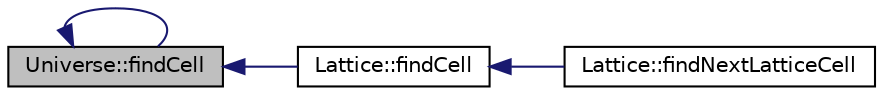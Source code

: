 digraph "Universe::findCell"
{
  edge [fontname="Helvetica",fontsize="10",labelfontname="Helvetica",labelfontsize="10"];
  node [fontname="Helvetica",fontsize="10",shape=record];
  rankdir="LR";
  Node1 [label="Universe::findCell",height=0.2,width=0.4,color="black", fillcolor="grey75", style="filled" fontcolor="black"];
  Node1 -> Node1 [dir="back",color="midnightblue",fontsize="10",style="solid",fontname="Helvetica"];
  Node1 -> Node2 [dir="back",color="midnightblue",fontsize="10",style="solid",fontname="Helvetica"];
  Node2 [label="Lattice::findCell",height=0.2,width=0.4,color="black", fillcolor="white", style="filled",URL="$classLattice.html#a106bb34948883f3695bbffa5e44bce2b",tooltip="Finds the Cell within this Lattice that a LocalCoords is in."];
  Node2 -> Node3 [dir="back",color="midnightblue",fontsize="10",style="solid",fontname="Helvetica"];
  Node3 [label="Lattice::findNextLatticeCell",height=0.2,width=0.4,color="black", fillcolor="white", style="filled",URL="$classLattice.html#a74e06905bc0f096fa4fb1b97420b0825",tooltip="Finds the next Cell for a LocalCoords object along a trajectory defined by some angle (in radians fro..."];
}
